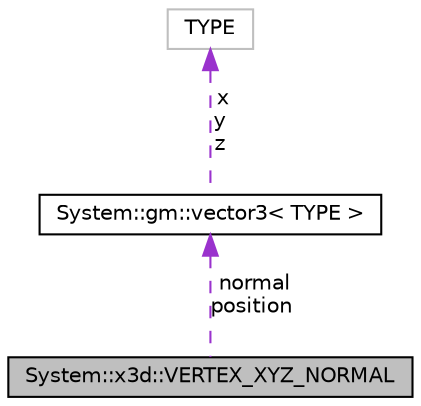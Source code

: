digraph G
{
  edge [fontname="Helvetica",fontsize="10",labelfontname="Helvetica",labelfontsize="10"];
  node [fontname="Helvetica",fontsize="10",shape=record];
  Node1 [label="System::x3d::VERTEX_XYZ_NORMAL",height=0.2,width=0.4,color="black", fillcolor="grey75", style="filled" fontcolor="black"];
  Node2 -> Node1 [dir="back",color="darkorchid3",fontsize="10",style="dashed",label=" normal\nposition" ,fontname="Helvetica"];
  Node2 [label="System::gm::vector3\< TYPE \>",height=0.2,width=0.4,color="black", fillcolor="white", style="filled",URL="$class_system_1_1gm_1_1vector3.html"];
  Node3 -> Node2 [dir="back",color="darkorchid3",fontsize="10",style="dashed",label=" x\ny\nz" ,fontname="Helvetica"];
  Node3 [label="TYPE",height=0.2,width=0.4,color="grey75", fillcolor="white", style="filled"];
}
